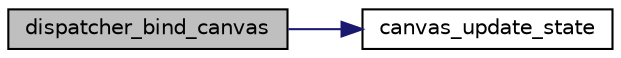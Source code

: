 digraph "dispatcher_bind_canvas"
{
 // LATEX_PDF_SIZE
  edge [fontname="Helvetica",fontsize="10",labelfontname="Helvetica",labelfontsize="10"];
  node [fontname="Helvetica",fontsize="10",shape=record];
  rankdir="LR";
  Node1 [label="dispatcher_bind_canvas",height=0.2,width=0.4,color="black", fillcolor="grey75", style="filled", fontcolor="black",tooltip="Binds or unbinds the canvas to the dispatcher."];
  Node1 -> Node2 [color="midnightblue",fontsize="10",style="solid",fontname="Helvetica"];
  Node2 [label="canvas_update_state",height=0.2,width=0.4,color="black", fillcolor="white", style="filled",URL="$group__canvas.html#ga95661aa91869ceace06141f45c078210",tooltip="Updates the state of the canvas according to given mouse info."];
}
